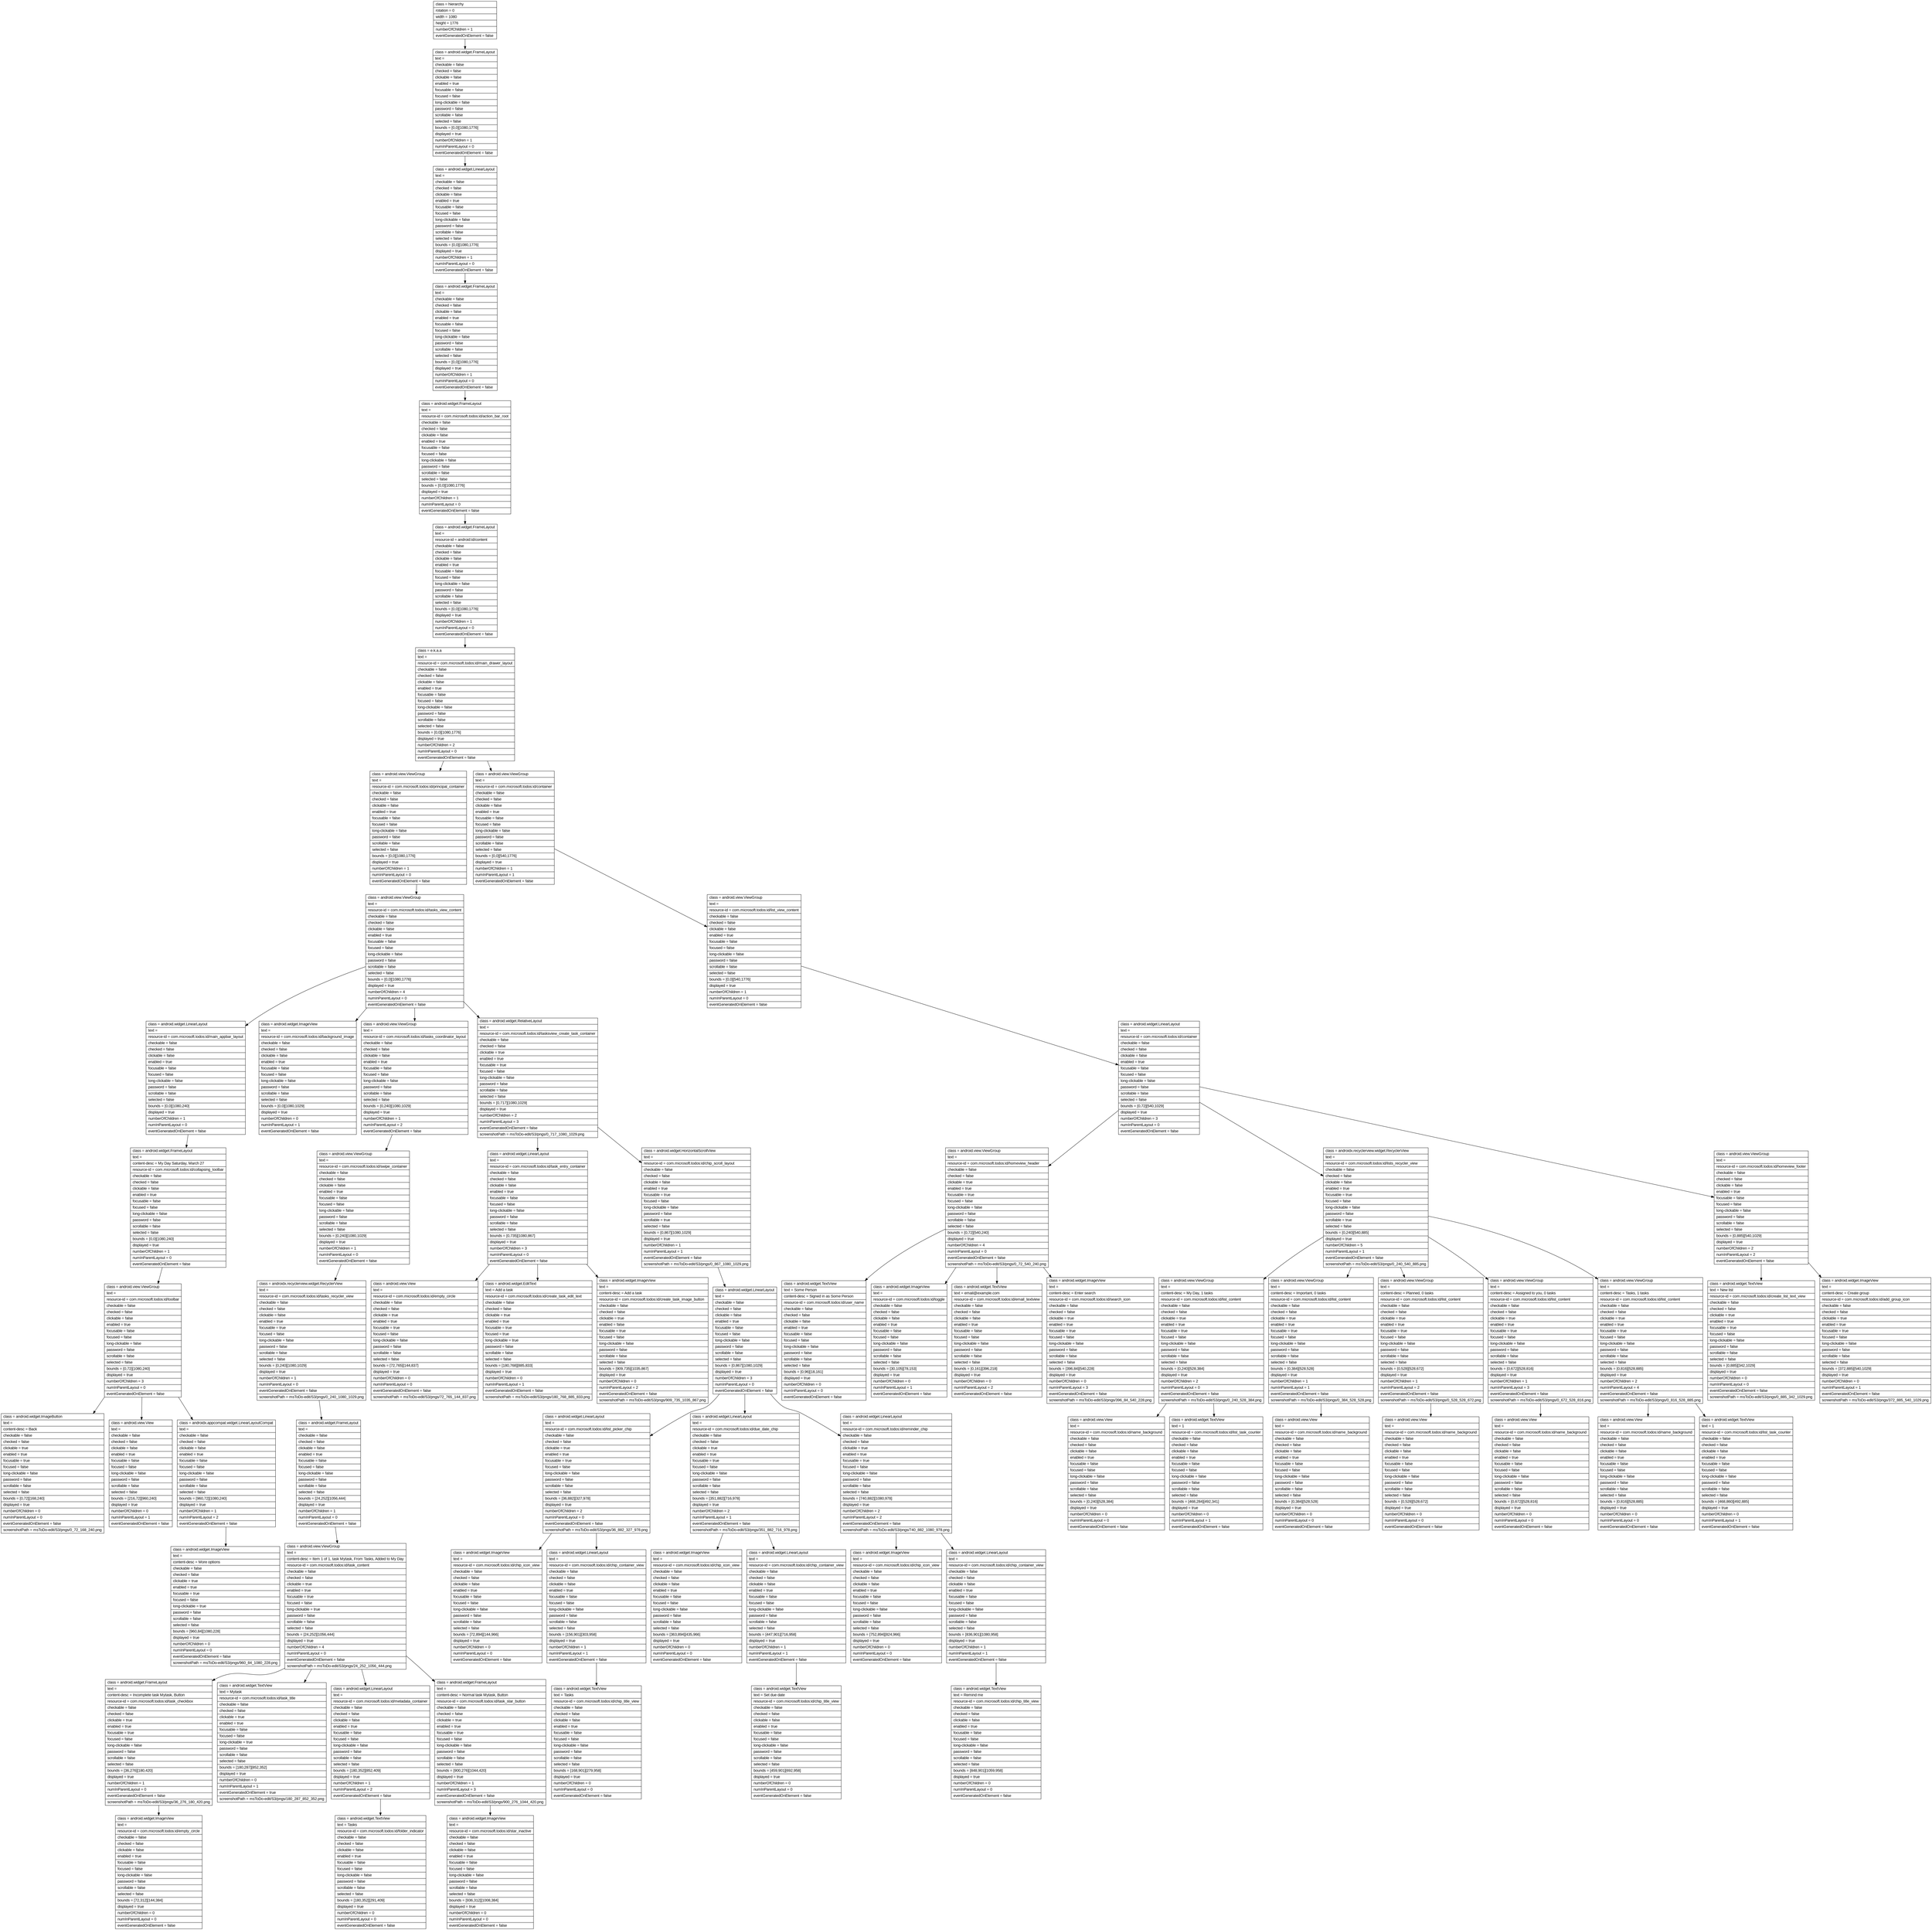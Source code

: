 digraph Layout {

	node [shape=record fontname=Arial];

	0	[label="{class = hierarchy\l|rotation = 0\l|width = 1080\l|height = 1776\l|numberOfChildren = 1\l|eventGeneratedOnElement = false \l}"]
	1	[label="{class = android.widget.FrameLayout\l|text = \l|checkable = false\l|checked = false\l|clickable = false\l|enabled = true\l|focusable = false\l|focused = false\l|long-clickable = false\l|password = false\l|scrollable = false\l|selected = false\l|bounds = [0,0][1080,1776]\l|displayed = true\l|numberOfChildren = 1\l|numInParentLayout = 0\l|eventGeneratedOnElement = false \l}"]
	2	[label="{class = android.widget.LinearLayout\l|text = \l|checkable = false\l|checked = false\l|clickable = false\l|enabled = true\l|focusable = false\l|focused = false\l|long-clickable = false\l|password = false\l|scrollable = false\l|selected = false\l|bounds = [0,0][1080,1776]\l|displayed = true\l|numberOfChildren = 1\l|numInParentLayout = 0\l|eventGeneratedOnElement = false \l}"]
	3	[label="{class = android.widget.FrameLayout\l|text = \l|checkable = false\l|checked = false\l|clickable = false\l|enabled = true\l|focusable = false\l|focused = false\l|long-clickable = false\l|password = false\l|scrollable = false\l|selected = false\l|bounds = [0,0][1080,1776]\l|displayed = true\l|numberOfChildren = 1\l|numInParentLayout = 0\l|eventGeneratedOnElement = false \l}"]
	4	[label="{class = android.widget.FrameLayout\l|text = \l|resource-id = com.microsoft.todos:id/action_bar_root\l|checkable = false\l|checked = false\l|clickable = false\l|enabled = true\l|focusable = false\l|focused = false\l|long-clickable = false\l|password = false\l|scrollable = false\l|selected = false\l|bounds = [0,0][1080,1776]\l|displayed = true\l|numberOfChildren = 1\l|numInParentLayout = 0\l|eventGeneratedOnElement = false \l}"]
	5	[label="{class = android.widget.FrameLayout\l|text = \l|resource-id = android:id/content\l|checkable = false\l|checked = false\l|clickable = false\l|enabled = true\l|focusable = false\l|focused = false\l|long-clickable = false\l|password = false\l|scrollable = false\l|selected = false\l|bounds = [0,0][1080,1776]\l|displayed = true\l|numberOfChildren = 1\l|numInParentLayout = 0\l|eventGeneratedOnElement = false \l}"]
	6	[label="{class = e.k.a.a\l|text = \l|resource-id = com.microsoft.todos:id/main_drawer_layout\l|checkable = false\l|checked = false\l|clickable = false\l|enabled = true\l|focusable = false\l|focused = false\l|long-clickable = false\l|password = false\l|scrollable = false\l|selected = false\l|bounds = [0,0][1080,1776]\l|displayed = true\l|numberOfChildren = 2\l|numInParentLayout = 0\l|eventGeneratedOnElement = false \l}"]
	7	[label="{class = android.view.ViewGroup\l|text = \l|resource-id = com.microsoft.todos:id/principal_container\l|checkable = false\l|checked = false\l|clickable = false\l|enabled = true\l|focusable = false\l|focused = false\l|long-clickable = false\l|password = false\l|scrollable = false\l|selected = false\l|bounds = [0,0][1080,1776]\l|displayed = true\l|numberOfChildren = 1\l|numInParentLayout = 0\l|eventGeneratedOnElement = false \l}"]
	8	[label="{class = android.view.ViewGroup\l|text = \l|resource-id = com.microsoft.todos:id/container\l|checkable = false\l|checked = false\l|clickable = false\l|enabled = true\l|focusable = false\l|focused = false\l|long-clickable = false\l|password = false\l|scrollable = false\l|selected = false\l|bounds = [0,0][540,1776]\l|displayed = true\l|numberOfChildren = 1\l|numInParentLayout = 1\l|eventGeneratedOnElement = false \l}"]
	9	[label="{class = android.view.ViewGroup\l|text = \l|resource-id = com.microsoft.todos:id/tasks_view_content\l|checkable = false\l|checked = false\l|clickable = false\l|enabled = true\l|focusable = false\l|focused = false\l|long-clickable = false\l|password = false\l|scrollable = false\l|selected = false\l|bounds = [0,0][1080,1776]\l|displayed = true\l|numberOfChildren = 4\l|numInParentLayout = 0\l|eventGeneratedOnElement = false \l}"]
	10	[label="{class = android.view.ViewGroup\l|text = \l|resource-id = com.microsoft.todos:id/list_view_content\l|checkable = false\l|checked = false\l|clickable = false\l|enabled = true\l|focusable = false\l|focused = false\l|long-clickable = false\l|password = false\l|scrollable = false\l|selected = false\l|bounds = [0,0][540,1776]\l|displayed = true\l|numberOfChildren = 1\l|numInParentLayout = 0\l|eventGeneratedOnElement = false \l}"]
	11	[label="{class = android.widget.LinearLayout\l|text = \l|resource-id = com.microsoft.todos:id/main_appbar_layout\l|checkable = false\l|checked = false\l|clickable = false\l|enabled = true\l|focusable = false\l|focused = false\l|long-clickable = false\l|password = false\l|scrollable = false\l|selected = false\l|bounds = [0,0][1080,240]\l|displayed = true\l|numberOfChildren = 1\l|numInParentLayout = 0\l|eventGeneratedOnElement = false \l}"]
	12	[label="{class = android.widget.ImageView\l|text = \l|resource-id = com.microsoft.todos:id/background_image\l|checkable = false\l|checked = false\l|clickable = false\l|enabled = true\l|focusable = false\l|focused = false\l|long-clickable = false\l|password = false\l|scrollable = false\l|selected = false\l|bounds = [0,0][1080,1029]\l|displayed = true\l|numberOfChildren = 0\l|numInParentLayout = 1\l|eventGeneratedOnElement = false \l}"]
	13	[label="{class = android.view.ViewGroup\l|text = \l|resource-id = com.microsoft.todos:id/tasks_coordinator_layout\l|checkable = false\l|checked = false\l|clickable = false\l|enabled = true\l|focusable = false\l|focused = false\l|long-clickable = false\l|password = false\l|scrollable = false\l|selected = false\l|bounds = [0,240][1080,1029]\l|displayed = true\l|numberOfChildren = 1\l|numInParentLayout = 2\l|eventGeneratedOnElement = false \l}"]
	14	[label="{class = android.widget.RelativeLayout\l|text = \l|resource-id = com.microsoft.todos:id/tasksview_create_task_container\l|checkable = false\l|checked = false\l|clickable = true\l|enabled = true\l|focusable = true\l|focused = false\l|long-clickable = false\l|password = false\l|scrollable = false\l|selected = false\l|bounds = [0,717][1080,1029]\l|displayed = true\l|numberOfChildren = 2\l|numInParentLayout = 3\l|eventGeneratedOnElement = false \l|screenshotPath = msToDo-edit/S3/pngs/0_717_1080_1029.png\l}"]
	15	[label="{class = android.widget.LinearLayout\l|text = \l|resource-id = com.microsoft.todos:id/container\l|checkable = false\l|checked = false\l|clickable = false\l|enabled = true\l|focusable = false\l|focused = false\l|long-clickable = false\l|password = false\l|scrollable = false\l|selected = false\l|bounds = [0,72][540,1029]\l|displayed = true\l|numberOfChildren = 3\l|numInParentLayout = 0\l|eventGeneratedOnElement = false \l}"]
	16	[label="{class = android.widget.FrameLayout\l|text = \l|content-desc = My Day Saturday, March 27\l|resource-id = com.microsoft.todos:id/collapsing_toolbar\l|checkable = false\l|checked = false\l|clickable = false\l|enabled = true\l|focusable = false\l|focused = false\l|long-clickable = false\l|password = false\l|scrollable = false\l|selected = false\l|bounds = [0,0][1080,240]\l|displayed = true\l|numberOfChildren = 1\l|numInParentLayout = 0\l|eventGeneratedOnElement = false \l}"]
	17	[label="{class = android.view.ViewGroup\l|text = \l|resource-id = com.microsoft.todos:id/swipe_container\l|checkable = false\l|checked = false\l|clickable = false\l|enabled = true\l|focusable = false\l|focused = false\l|long-clickable = false\l|password = false\l|scrollable = false\l|selected = false\l|bounds = [0,240][1080,1029]\l|displayed = true\l|numberOfChildren = 1\l|numInParentLayout = 0\l|eventGeneratedOnElement = false \l}"]
	18	[label="{class = android.widget.LinearLayout\l|text = \l|resource-id = com.microsoft.todos:id/task_entry_container\l|checkable = false\l|checked = false\l|clickable = false\l|enabled = true\l|focusable = false\l|focused = false\l|long-clickable = false\l|password = false\l|scrollable = false\l|selected = false\l|bounds = [0,735][1080,867]\l|displayed = true\l|numberOfChildren = 3\l|numInParentLayout = 0\l|eventGeneratedOnElement = false \l}"]
	19	[label="{class = android.widget.HorizontalScrollView\l|text = \l|resource-id = com.microsoft.todos:id/chip_scroll_layout\l|checkable = false\l|checked = false\l|clickable = false\l|enabled = true\l|focusable = true\l|focused = false\l|long-clickable = false\l|password = false\l|scrollable = true\l|selected = false\l|bounds = [0,867][1080,1029]\l|displayed = true\l|numberOfChildren = 1\l|numInParentLayout = 1\l|eventGeneratedOnElement = false \l|screenshotPath = msToDo-edit/S3/pngs/0_867_1080_1029.png\l}"]
	20	[label="{class = android.view.ViewGroup\l|text = \l|resource-id = com.microsoft.todos:id/homeview_header\l|checkable = false\l|checked = false\l|clickable = true\l|enabled = true\l|focusable = true\l|focused = false\l|long-clickable = false\l|password = false\l|scrollable = false\l|selected = false\l|bounds = [0,72][540,240]\l|displayed = true\l|numberOfChildren = 4\l|numInParentLayout = 0\l|eventGeneratedOnElement = false \l|screenshotPath = msToDo-edit/S3/pngs/0_72_540_240.png\l}"]
	21	[label="{class = androidx.recyclerview.widget.RecyclerView\l|text = \l|resource-id = com.microsoft.todos:id/lists_recycler_view\l|checkable = false\l|checked = false\l|clickable = false\l|enabled = true\l|focusable = true\l|focused = false\l|long-clickable = false\l|password = false\l|scrollable = true\l|selected = false\l|bounds = [0,240][540,885]\l|displayed = true\l|numberOfChildren = 5\l|numInParentLayout = 1\l|eventGeneratedOnElement = false \l|screenshotPath = msToDo-edit/S3/pngs/0_240_540_885.png\l}"]
	22	[label="{class = android.view.ViewGroup\l|text = \l|resource-id = com.microsoft.todos:id/homeview_footer\l|checkable = false\l|checked = false\l|clickable = false\l|enabled = true\l|focusable = false\l|focused = false\l|long-clickable = false\l|password = false\l|scrollable = false\l|selected = false\l|bounds = [0,885][540,1029]\l|displayed = true\l|numberOfChildren = 2\l|numInParentLayout = 2\l|eventGeneratedOnElement = false \l}"]
	23	[label="{class = android.view.ViewGroup\l|text = \l|resource-id = com.microsoft.todos:id/toolbar\l|checkable = false\l|checked = false\l|clickable = false\l|enabled = true\l|focusable = false\l|focused = false\l|long-clickable = false\l|password = false\l|scrollable = false\l|selected = false\l|bounds = [0,72][1080,240]\l|displayed = true\l|numberOfChildren = 3\l|numInParentLayout = 0\l|eventGeneratedOnElement = false \l}"]
	24	[label="{class = androidx.recyclerview.widget.RecyclerView\l|text = \l|resource-id = com.microsoft.todos:id/tasks_recycler_view\l|checkable = false\l|checked = false\l|clickable = false\l|enabled = true\l|focusable = true\l|focused = false\l|long-clickable = false\l|password = false\l|scrollable = false\l|selected = false\l|bounds = [0,240][1080,1029]\l|displayed = true\l|numberOfChildren = 1\l|numInParentLayout = 0\l|eventGeneratedOnElement = false \l|screenshotPath = msToDo-edit/S3/pngs/0_240_1080_1029.png\l}"]
	25	[label="{class = android.view.View\l|text = \l|resource-id = com.microsoft.todos:id/empty_circle\l|checkable = false\l|checked = false\l|clickable = true\l|enabled = true\l|focusable = true\l|focused = false\l|long-clickable = false\l|password = false\l|scrollable = false\l|selected = false\l|bounds = [72,765][144,837]\l|displayed = true\l|numberOfChildren = 0\l|numInParentLayout = 0\l|eventGeneratedOnElement = false \l|screenshotPath = msToDo-edit/S3/pngs/72_765_144_837.png\l}"]
	26	[label="{class = android.widget.EditText\l|text = Add a task\l|resource-id = com.microsoft.todos:id/create_task_edit_text\l|checkable = false\l|checked = false\l|clickable = true\l|enabled = true\l|focusable = true\l|focused = true\l|long-clickable = true\l|password = false\l|scrollable = false\l|selected = false\l|bounds = [180,768][885,833]\l|displayed = true\l|numberOfChildren = 0\l|numInParentLayout = 1\l|eventGeneratedOnElement = false \l|screenshotPath = msToDo-edit/S3/pngs/180_768_885_833.png\l}"]
	27	[label="{class = android.widget.ImageView\l|text = \l|content-desc = Add a task\l|resource-id = com.microsoft.todos:id/create_task_image_button\l|checkable = false\l|checked = false\l|clickable = true\l|enabled = false\l|focusable = true\l|focused = false\l|long-clickable = false\l|password = false\l|scrollable = false\l|selected = false\l|bounds = [909,735][1035,867]\l|displayed = true\l|numberOfChildren = 0\l|numInParentLayout = 2\l|eventGeneratedOnElement = false \l|screenshotPath = msToDo-edit/S3/pngs/909_735_1035_867.png\l}"]
	28	[label="{class = android.widget.LinearLayout\l|text = \l|checkable = false\l|checked = false\l|clickable = false\l|enabled = true\l|focusable = false\l|focused = false\l|long-clickable = false\l|password = false\l|scrollable = false\l|selected = false\l|bounds = [0,867][1080,1029]\l|displayed = true\l|numberOfChildren = 3\l|numInParentLayout = 0\l|eventGeneratedOnElement = false \l}"]
	29	[label="{class = android.widget.TextView\l|text = Some Person\l|content-desc = Signed in as Some Person\l|resource-id = com.microsoft.todos:id/user_name\l|checkable = false\l|checked = false\l|clickable = false\l|enabled = true\l|focusable = false\l|focused = false\l|long-clickable = false\l|password = false\l|scrollable = false\l|selected = false\l|bounds = [0,96][18,161]\l|displayed = true\l|numberOfChildren = 0\l|numInParentLayout = 0\l|eventGeneratedOnElement = false \l}"]
	30	[label="{class = android.widget.ImageView\l|text = \l|resource-id = com.microsoft.todos:id/toggle\l|checkable = false\l|checked = false\l|clickable = false\l|enabled = true\l|focusable = false\l|focused = false\l|long-clickable = false\l|password = false\l|scrollable = false\l|selected = false\l|bounds = [30,105][78,153]\l|displayed = true\l|numberOfChildren = 0\l|numInParentLayout = 1\l|eventGeneratedOnElement = false \l}"]
	31	[label="{class = android.widget.TextView\l|text = email@example.com\l|resource-id = com.microsoft.todos:id/email_textview\l|checkable = false\l|checked = false\l|clickable = false\l|enabled = true\l|focusable = false\l|focused = false\l|long-clickable = false\l|password = false\l|scrollable = false\l|selected = false\l|bounds = [0,161][396,218]\l|displayed = true\l|numberOfChildren = 0\l|numInParentLayout = 2\l|eventGeneratedOnElement = false \l}"]
	32	[label="{class = android.widget.ImageView\l|text = \l|content-desc = Enter search\l|resource-id = com.microsoft.todos:id/search_icon\l|checkable = false\l|checked = false\l|clickable = true\l|enabled = true\l|focusable = true\l|focused = false\l|long-clickable = false\l|password = false\l|scrollable = false\l|selected = false\l|bounds = [396,84][540,228]\l|displayed = true\l|numberOfChildren = 0\l|numInParentLayout = 3\l|eventGeneratedOnElement = false \l|screenshotPath = msToDo-edit/S3/pngs/396_84_540_228.png\l}"]
	33	[label="{class = android.view.ViewGroup\l|text = \l|content-desc = My Day, 1 tasks\l|resource-id = com.microsoft.todos:id/list_content\l|checkable = false\l|checked = false\l|clickable = true\l|enabled = true\l|focusable = true\l|focused = false\l|long-clickable = false\l|password = false\l|scrollable = false\l|selected = false\l|bounds = [0,240][528,384]\l|displayed = true\l|numberOfChildren = 2\l|numInParentLayout = 0\l|eventGeneratedOnElement = false \l|screenshotPath = msToDo-edit/S3/pngs/0_240_528_384.png\l}"]
	34	[label="{class = android.view.ViewGroup\l|text = \l|content-desc = Important, 0 tasks\l|resource-id = com.microsoft.todos:id/list_content\l|checkable = false\l|checked = false\l|clickable = true\l|enabled = true\l|focusable = true\l|focused = false\l|long-clickable = false\l|password = false\l|scrollable = false\l|selected = false\l|bounds = [0,384][528,528]\l|displayed = true\l|numberOfChildren = 1\l|numInParentLayout = 1\l|eventGeneratedOnElement = false \l|screenshotPath = msToDo-edit/S3/pngs/0_384_528_528.png\l}"]
	35	[label="{class = android.view.ViewGroup\l|text = \l|content-desc = Planned, 0 tasks\l|resource-id = com.microsoft.todos:id/list_content\l|checkable = false\l|checked = false\l|clickable = true\l|enabled = true\l|focusable = true\l|focused = false\l|long-clickable = false\l|password = false\l|scrollable = false\l|selected = false\l|bounds = [0,528][528,672]\l|displayed = true\l|numberOfChildren = 1\l|numInParentLayout = 2\l|eventGeneratedOnElement = false \l|screenshotPath = msToDo-edit/S3/pngs/0_528_528_672.png\l}"]
	36	[label="{class = android.view.ViewGroup\l|text = \l|content-desc = Assigned to you, 0 tasks\l|resource-id = com.microsoft.todos:id/list_content\l|checkable = false\l|checked = false\l|clickable = true\l|enabled = true\l|focusable = true\l|focused = false\l|long-clickable = false\l|password = false\l|scrollable = false\l|selected = false\l|bounds = [0,672][528,816]\l|displayed = true\l|numberOfChildren = 1\l|numInParentLayout = 3\l|eventGeneratedOnElement = false \l|screenshotPath = msToDo-edit/S3/pngs/0_672_528_816.png\l}"]
	37	[label="{class = android.view.ViewGroup\l|text = \l|content-desc = Tasks, 1 tasks\l|resource-id = com.microsoft.todos:id/list_content\l|checkable = false\l|checked = false\l|clickable = true\l|enabled = true\l|focusable = true\l|focused = false\l|long-clickable = false\l|password = false\l|scrollable = false\l|selected = false\l|bounds = [0,816][528,885]\l|displayed = true\l|numberOfChildren = 2\l|numInParentLayout = 4\l|eventGeneratedOnElement = false \l|screenshotPath = msToDo-edit/S3/pngs/0_816_528_885.png\l}"]
	38	[label="{class = android.widget.TextView\l|text = New list\l|resource-id = com.microsoft.todos:id/create_list_text_view\l|checkable = false\l|checked = false\l|clickable = true\l|enabled = true\l|focusable = true\l|focused = false\l|long-clickable = false\l|password = false\l|scrollable = false\l|selected = false\l|bounds = [0,885][342,1029]\l|displayed = true\l|numberOfChildren = 0\l|numInParentLayout = 0\l|eventGeneratedOnElement = false \l|screenshotPath = msToDo-edit/S3/pngs/0_885_342_1029.png\l}"]
	39	[label="{class = android.widget.ImageView\l|text = \l|content-desc = Create group\l|resource-id = com.microsoft.todos:id/add_group_icon\l|checkable = false\l|checked = false\l|clickable = true\l|enabled = true\l|focusable = true\l|focused = false\l|long-clickable = false\l|password = false\l|scrollable = false\l|selected = false\l|bounds = [372,885][540,1029]\l|displayed = true\l|numberOfChildren = 0\l|numInParentLayout = 1\l|eventGeneratedOnElement = false \l|screenshotPath = msToDo-edit/S3/pngs/372_885_540_1029.png\l}"]
	40	[label="{class = android.widget.ImageButton\l|text = \l|content-desc = Back\l|checkable = false\l|checked = false\l|clickable = true\l|enabled = true\l|focusable = true\l|focused = false\l|long-clickable = false\l|password = false\l|scrollable = false\l|selected = false\l|bounds = [0,72][168,240]\l|displayed = true\l|numberOfChildren = 0\l|numInParentLayout = 0\l|eventGeneratedOnElement = false \l|screenshotPath = msToDo-edit/S3/pngs/0_72_168_240.png\l}"]
	41	[label="{class = android.view.View\l|text = \l|checkable = false\l|checked = false\l|clickable = false\l|enabled = true\l|focusable = false\l|focused = false\l|long-clickable = false\l|password = false\l|scrollable = false\l|selected = false\l|bounds = [216,72][960,240]\l|displayed = true\l|numberOfChildren = 0\l|numInParentLayout = 1\l|eventGeneratedOnElement = false \l}"]
	42	[label="{class = androidx.appcompat.widget.LinearLayoutCompat\l|text = \l|checkable = false\l|checked = false\l|clickable = false\l|enabled = true\l|focusable = false\l|focused = false\l|long-clickable = false\l|password = false\l|scrollable = false\l|selected = false\l|bounds = [960,72][1080,240]\l|displayed = true\l|numberOfChildren = 1\l|numInParentLayout = 2\l|eventGeneratedOnElement = false \l}"]
	43	[label="{class = android.widget.FrameLayout\l|text = \l|checkable = false\l|checked = false\l|clickable = false\l|enabled = true\l|focusable = false\l|focused = false\l|long-clickable = false\l|password = false\l|scrollable = false\l|selected = false\l|bounds = [24,252][1056,444]\l|displayed = true\l|numberOfChildren = 1\l|numInParentLayout = 0\l|eventGeneratedOnElement = false \l}"]
	44	[label="{class = android.widget.LinearLayout\l|text = \l|resource-id = com.microsoft.todos:id/list_picker_chip\l|checkable = false\l|checked = false\l|clickable = true\l|enabled = true\l|focusable = true\l|focused = false\l|long-clickable = false\l|password = false\l|scrollable = false\l|selected = false\l|bounds = [36,882][327,978]\l|displayed = true\l|numberOfChildren = 2\l|numInParentLayout = 0\l|eventGeneratedOnElement = false \l|screenshotPath = msToDo-edit/S3/pngs/36_882_327_978.png\l}"]
	45	[label="{class = android.widget.LinearLayout\l|text = \l|resource-id = com.microsoft.todos:id/due_date_chip\l|checkable = false\l|checked = false\l|clickable = true\l|enabled = true\l|focusable = true\l|focused = false\l|long-clickable = false\l|password = false\l|scrollable = false\l|selected = false\l|bounds = [351,882][716,978]\l|displayed = true\l|numberOfChildren = 2\l|numInParentLayout = 1\l|eventGeneratedOnElement = false \l|screenshotPath = msToDo-edit/S3/pngs/351_882_716_978.png\l}"]
	46	[label="{class = android.widget.LinearLayout\l|text = \l|resource-id = com.microsoft.todos:id/reminder_chip\l|checkable = false\l|checked = false\l|clickable = true\l|enabled = true\l|focusable = true\l|focused = false\l|long-clickable = false\l|password = false\l|scrollable = false\l|selected = false\l|bounds = [740,882][1080,978]\l|displayed = true\l|numberOfChildren = 2\l|numInParentLayout = 2\l|eventGeneratedOnElement = false \l|screenshotPath = msToDo-edit/S3/pngs/740_882_1080_978.png\l}"]
	47	[label="{class = android.view.View\l|text = \l|resource-id = com.microsoft.todos:id/name_background\l|checkable = false\l|checked = false\l|clickable = false\l|enabled = true\l|focusable = false\l|focused = false\l|long-clickable = false\l|password = false\l|scrollable = false\l|selected = false\l|bounds = [0,240][528,384]\l|displayed = true\l|numberOfChildren = 0\l|numInParentLayout = 0\l|eventGeneratedOnElement = false \l}"]
	48	[label="{class = android.widget.TextView\l|text = 1\l|resource-id = com.microsoft.todos:id/list_task_counter\l|checkable = false\l|checked = false\l|clickable = false\l|enabled = true\l|focusable = false\l|focused = false\l|long-clickable = false\l|password = false\l|scrollable = false\l|selected = false\l|bounds = [468,284][492,341]\l|displayed = true\l|numberOfChildren = 0\l|numInParentLayout = 1\l|eventGeneratedOnElement = false \l}"]
	49	[label="{class = android.view.View\l|text = \l|resource-id = com.microsoft.todos:id/name_background\l|checkable = false\l|checked = false\l|clickable = false\l|enabled = true\l|focusable = false\l|focused = false\l|long-clickable = false\l|password = false\l|scrollable = false\l|selected = false\l|bounds = [0,384][528,528]\l|displayed = true\l|numberOfChildren = 0\l|numInParentLayout = 0\l|eventGeneratedOnElement = false \l}"]
	50	[label="{class = android.view.View\l|text = \l|resource-id = com.microsoft.todos:id/name_background\l|checkable = false\l|checked = false\l|clickable = false\l|enabled = true\l|focusable = false\l|focused = false\l|long-clickable = false\l|password = false\l|scrollable = false\l|selected = false\l|bounds = [0,528][528,672]\l|displayed = true\l|numberOfChildren = 0\l|numInParentLayout = 0\l|eventGeneratedOnElement = false \l}"]
	51	[label="{class = android.view.View\l|text = \l|resource-id = com.microsoft.todos:id/name_background\l|checkable = false\l|checked = false\l|clickable = false\l|enabled = true\l|focusable = false\l|focused = false\l|long-clickable = false\l|password = false\l|scrollable = false\l|selected = false\l|bounds = [0,672][528,816]\l|displayed = true\l|numberOfChildren = 0\l|numInParentLayout = 0\l|eventGeneratedOnElement = false \l}"]
	52	[label="{class = android.view.View\l|text = \l|resource-id = com.microsoft.todos:id/name_background\l|checkable = false\l|checked = false\l|clickable = false\l|enabled = true\l|focusable = false\l|focused = false\l|long-clickable = false\l|password = false\l|scrollable = false\l|selected = false\l|bounds = [0,816][528,885]\l|displayed = true\l|numberOfChildren = 0\l|numInParentLayout = 0\l|eventGeneratedOnElement = false \l}"]
	53	[label="{class = android.widget.TextView\l|text = 1\l|resource-id = com.microsoft.todos:id/list_task_counter\l|checkable = false\l|checked = false\l|clickable = false\l|enabled = true\l|focusable = false\l|focused = false\l|long-clickable = false\l|password = false\l|scrollable = false\l|selected = false\l|bounds = [468,860][492,885]\l|displayed = true\l|numberOfChildren = 0\l|numInParentLayout = 1\l|eventGeneratedOnElement = false \l}"]
	54	[label="{class = android.widget.ImageView\l|text = \l|content-desc = More options\l|checkable = false\l|checked = false\l|clickable = true\l|enabled = true\l|focusable = true\l|focused = false\l|long-clickable = true\l|password = false\l|scrollable = false\l|selected = false\l|bounds = [960,84][1080,228]\l|displayed = true\l|numberOfChildren = 0\l|numInParentLayout = 0\l|eventGeneratedOnElement = false \l|screenshotPath = msToDo-edit/S3/pngs/960_84_1080_228.png\l}"]
	55	[label="{class = android.view.ViewGroup\l|text = \l|content-desc = Item 1 of 1,  task Mytask, From Tasks, Added to My Day\l|resource-id = com.microsoft.todos:id/task_content\l|checkable = false\l|checked = false\l|clickable = true\l|enabled = true\l|focusable = true\l|focused = false\l|long-clickable = true\l|password = false\l|scrollable = false\l|selected = false\l|bounds = [24,252][1056,444]\l|displayed = true\l|numberOfChildren = 4\l|numInParentLayout = 0\l|eventGeneratedOnElement = false \l|screenshotPath = msToDo-edit/S3/pngs/24_252_1056_444.png\l}"]
	56	[label="{class = android.widget.ImageView\l|text = \l|resource-id = com.microsoft.todos:id/chip_icon_view\l|checkable = false\l|checked = false\l|clickable = false\l|enabled = true\l|focusable = false\l|focused = false\l|long-clickable = false\l|password = false\l|scrollable = false\l|selected = false\l|bounds = [72,894][144,966]\l|displayed = true\l|numberOfChildren = 0\l|numInParentLayout = 0\l|eventGeneratedOnElement = false \l}"]
	57	[label="{class = android.widget.LinearLayout\l|text = \l|resource-id = com.microsoft.todos:id/chip_container_view\l|checkable = false\l|checked = false\l|clickable = false\l|enabled = true\l|focusable = false\l|focused = false\l|long-clickable = false\l|password = false\l|scrollable = false\l|selected = false\l|bounds = [156,901][303,958]\l|displayed = true\l|numberOfChildren = 1\l|numInParentLayout = 1\l|eventGeneratedOnElement = false \l}"]
	58	[label="{class = android.widget.ImageView\l|text = \l|resource-id = com.microsoft.todos:id/chip_icon_view\l|checkable = false\l|checked = false\l|clickable = false\l|enabled = true\l|focusable = false\l|focused = false\l|long-clickable = false\l|password = false\l|scrollable = false\l|selected = false\l|bounds = [363,894][435,966]\l|displayed = true\l|numberOfChildren = 0\l|numInParentLayout = 0\l|eventGeneratedOnElement = false \l}"]
	59	[label="{class = android.widget.LinearLayout\l|text = \l|resource-id = com.microsoft.todos:id/chip_container_view\l|checkable = false\l|checked = false\l|clickable = false\l|enabled = true\l|focusable = false\l|focused = false\l|long-clickable = false\l|password = false\l|scrollable = false\l|selected = false\l|bounds = [447,901][716,958]\l|displayed = true\l|numberOfChildren = 1\l|numInParentLayout = 1\l|eventGeneratedOnElement = false \l}"]
	60	[label="{class = android.widget.ImageView\l|text = \l|resource-id = com.microsoft.todos:id/chip_icon_view\l|checkable = false\l|checked = false\l|clickable = false\l|enabled = true\l|focusable = false\l|focused = false\l|long-clickable = false\l|password = false\l|scrollable = false\l|selected = false\l|bounds = [752,894][824,966]\l|displayed = true\l|numberOfChildren = 0\l|numInParentLayout = 0\l|eventGeneratedOnElement = false \l}"]
	61	[label="{class = android.widget.LinearLayout\l|text = \l|resource-id = com.microsoft.todos:id/chip_container_view\l|checkable = false\l|checked = false\l|clickable = false\l|enabled = true\l|focusable = false\l|focused = false\l|long-clickable = false\l|password = false\l|scrollable = false\l|selected = false\l|bounds = [836,901][1080,958]\l|displayed = true\l|numberOfChildren = 1\l|numInParentLayout = 1\l|eventGeneratedOnElement = false \l}"]
	62	[label="{class = android.widget.FrameLayout\l|text = \l|content-desc = Incomplete task Mytask, Button\l|resource-id = com.microsoft.todos:id/task_checkbox\l|checkable = false\l|checked = false\l|clickable = true\l|enabled = true\l|focusable = true\l|focused = false\l|long-clickable = false\l|password = false\l|scrollable = false\l|selected = false\l|bounds = [36,276][180,420]\l|displayed = true\l|numberOfChildren = 1\l|numInParentLayout = 0\l|eventGeneratedOnElement = false \l|screenshotPath = msToDo-edit/S3/pngs/36_276_180_420.png\l}"]
	63	[label="{class = android.widget.TextView\l|text = Mytask\l|resource-id = com.microsoft.todos:id/task_title\l|checkable = false\l|checked = false\l|clickable = true\l|enabled = true\l|focusable = false\l|focused = false\l|long-clickable = true\l|password = false\l|scrollable = false\l|selected = false\l|bounds = [180,287][852,352]\l|displayed = true\l|numberOfChildren = 0\l|numInParentLayout = 1\l|eventGeneratedOnElement = true \l|screenshotPath = msToDo-edit/S3/pngs/180_287_852_352.png\l}"]
	64	[label="{class = android.widget.LinearLayout\l|text = \l|resource-id = com.microsoft.todos:id/metadata_container\l|checkable = false\l|checked = false\l|clickable = false\l|enabled = true\l|focusable = false\l|focused = false\l|long-clickable = false\l|password = false\l|scrollable = false\l|selected = false\l|bounds = [180,352][852,409]\l|displayed = true\l|numberOfChildren = 1\l|numInParentLayout = 2\l|eventGeneratedOnElement = false \l}"]
	65	[label="{class = android.widget.FrameLayout\l|text = \l|content-desc = Normal task Mytask, Button\l|resource-id = com.microsoft.todos:id/task_star_button\l|checkable = false\l|checked = false\l|clickable = true\l|enabled = true\l|focusable = true\l|focused = false\l|long-clickable = false\l|password = false\l|scrollable = false\l|selected = false\l|bounds = [900,276][1044,420]\l|displayed = true\l|numberOfChildren = 1\l|numInParentLayout = 3\l|eventGeneratedOnElement = false \l|screenshotPath = msToDo-edit/S3/pngs/900_276_1044_420.png\l}"]
	66	[label="{class = android.widget.TextView\l|text = Tasks\l|resource-id = com.microsoft.todos:id/chip_title_view\l|checkable = false\l|checked = false\l|clickable = false\l|enabled = true\l|focusable = false\l|focused = false\l|long-clickable = false\l|password = false\l|scrollable = false\l|selected = false\l|bounds = [168,901][279,958]\l|displayed = true\l|numberOfChildren = 0\l|numInParentLayout = 0\l|eventGeneratedOnElement = false \l}"]
	67	[label="{class = android.widget.TextView\l|text = Set due date\l|resource-id = com.microsoft.todos:id/chip_title_view\l|checkable = false\l|checked = false\l|clickable = false\l|enabled = true\l|focusable = false\l|focused = false\l|long-clickable = false\l|password = false\l|scrollable = false\l|selected = false\l|bounds = [459,901][692,958]\l|displayed = true\l|numberOfChildren = 0\l|numInParentLayout = 0\l|eventGeneratedOnElement = false \l}"]
	68	[label="{class = android.widget.TextView\l|text = Remind me\l|resource-id = com.microsoft.todos:id/chip_title_view\l|checkable = false\l|checked = false\l|clickable = false\l|enabled = true\l|focusable = false\l|focused = false\l|long-clickable = false\l|password = false\l|scrollable = false\l|selected = false\l|bounds = [848,901][1059,958]\l|displayed = true\l|numberOfChildren = 0\l|numInParentLayout = 0\l|eventGeneratedOnElement = false \l}"]
	69	[label="{class = android.widget.ImageView\l|text = \l|resource-id = com.microsoft.todos:id/empty_circle\l|checkable = false\l|checked = false\l|clickable = false\l|enabled = true\l|focusable = false\l|focused = false\l|long-clickable = false\l|password = false\l|scrollable = false\l|selected = false\l|bounds = [72,312][144,384]\l|displayed = true\l|numberOfChildren = 0\l|numInParentLayout = 0\l|eventGeneratedOnElement = false \l}"]
	70	[label="{class = android.widget.TextView\l|text = Tasks\l|resource-id = com.microsoft.todos:id/folder_indicator\l|checkable = false\l|checked = false\l|clickable = false\l|enabled = true\l|focusable = false\l|focused = false\l|long-clickable = false\l|password = false\l|scrollable = false\l|selected = false\l|bounds = [180,352][291,409]\l|displayed = true\l|numberOfChildren = 0\l|numInParentLayout = 0\l|eventGeneratedOnElement = false \l}"]
	71	[label="{class = android.widget.ImageView\l|text = \l|resource-id = com.microsoft.todos:id/star_inactive\l|checkable = false\l|checked = false\l|clickable = false\l|enabled = true\l|focusable = false\l|focused = false\l|long-clickable = false\l|password = false\l|scrollable = false\l|selected = false\l|bounds = [936,312][1008,384]\l|displayed = true\l|numberOfChildren = 0\l|numInParentLayout = 0\l|eventGeneratedOnElement = false \l}"]


	0 -> 1
	1 -> 2
	2 -> 3
	3 -> 4
	4 -> 5
	5 -> 6
	6 -> 7
	6 -> 8
	7 -> 9
	8 -> 10
	9 -> 11
	9 -> 12
	9 -> 13
	9 -> 14
	10 -> 15
	11 -> 16
	13 -> 17
	14 -> 18
	14 -> 19
	15 -> 20
	15 -> 21
	15 -> 22
	16 -> 23
	17 -> 24
	18 -> 25
	18 -> 26
	18 -> 27
	19 -> 28
	20 -> 29
	20 -> 30
	20 -> 31
	20 -> 32
	21 -> 33
	21 -> 34
	21 -> 35
	21 -> 36
	21 -> 37
	22 -> 38
	22 -> 39
	23 -> 40
	23 -> 41
	23 -> 42
	24 -> 43
	28 -> 44
	28 -> 45
	28 -> 46
	33 -> 47
	33 -> 48
	34 -> 49
	35 -> 50
	36 -> 51
	37 -> 52
	37 -> 53
	42 -> 54
	43 -> 55
	44 -> 56
	44 -> 57
	45 -> 58
	45 -> 59
	46 -> 60
	46 -> 61
	55 -> 62
	55 -> 63
	55 -> 64
	55 -> 65
	57 -> 66
	59 -> 67
	61 -> 68
	62 -> 69
	64 -> 70
	65 -> 71


}
